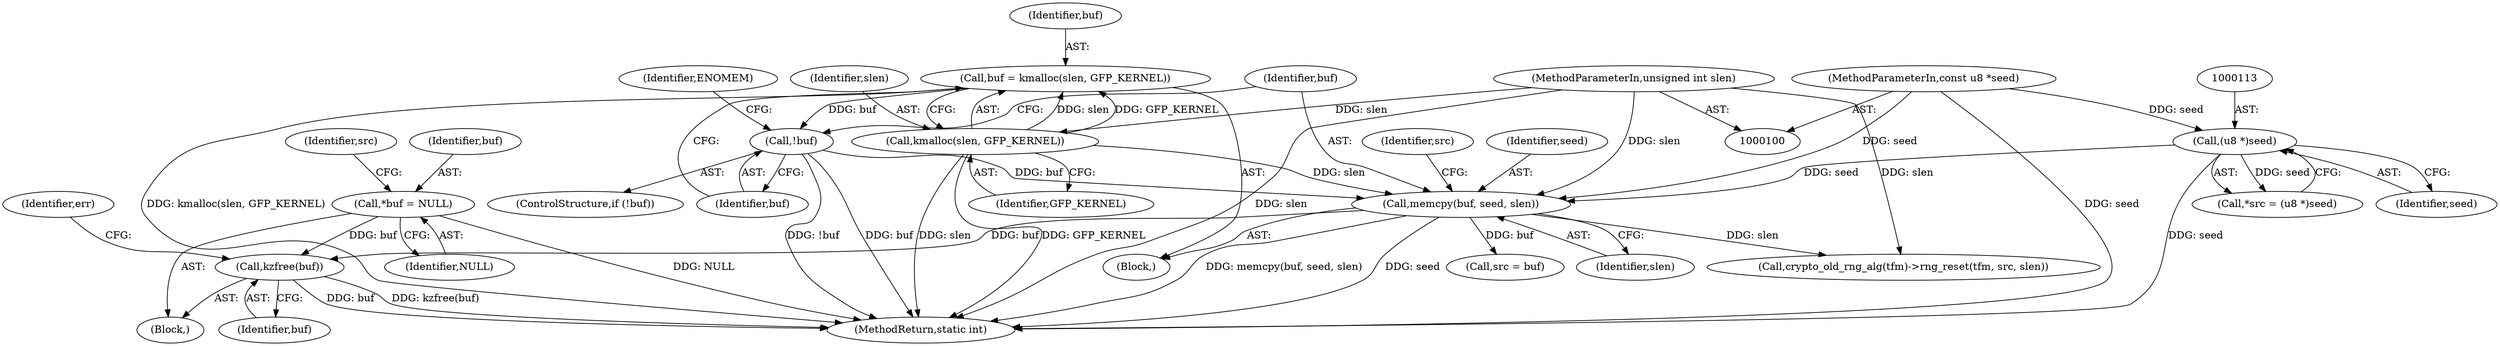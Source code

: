 digraph "1_linux_94f1bb15bed84ad6c893916b7e7b9db6f1d7eec6_3@API" {
"1000143" [label="(Call,kzfree(buf))"];
"1000106" [label="(Call,*buf = NULL)"];
"1000130" [label="(Call,memcpy(buf, seed, slen))"];
"1000125" [label="(Call,!buf)"];
"1000119" [label="(Call,buf = kmalloc(slen, GFP_KERNEL))"];
"1000121" [label="(Call,kmalloc(slen, GFP_KERNEL))"];
"1000103" [label="(MethodParameterIn,unsigned int slen)"];
"1000112" [label="(Call,(u8 *)seed)"];
"1000102" [label="(MethodParameterIn,const u8 *seed)"];
"1000118" [label="(Block,)"];
"1000143" [label="(Call,kzfree(buf))"];
"1000146" [label="(Identifier,err)"];
"1000125" [label="(Call,!buf)"];
"1000129" [label="(Identifier,ENOMEM)"];
"1000119" [label="(Call,buf = kmalloc(slen, GFP_KERNEL))"];
"1000103" [label="(MethodParameterIn,unsigned int slen)"];
"1000139" [label="(Call,crypto_old_rng_alg(tfm)->rng_reset(tfm, src, slen))"];
"1000130" [label="(Call,memcpy(buf, seed, slen))"];
"1000124" [label="(ControlStructure,if (!buf))"];
"1000114" [label="(Identifier,seed)"];
"1000104" [label="(Block,)"];
"1000111" [label="(Identifier,src)"];
"1000131" [label="(Identifier,buf)"];
"1000135" [label="(Identifier,src)"];
"1000123" [label="(Identifier,GFP_KERNEL)"];
"1000112" [label="(Call,(u8 *)seed)"];
"1000134" [label="(Call,src = buf)"];
"1000106" [label="(Call,*buf = NULL)"];
"1000121" [label="(Call,kmalloc(slen, GFP_KERNEL))"];
"1000132" [label="(Identifier,seed)"];
"1000102" [label="(MethodParameterIn,const u8 *seed)"];
"1000120" [label="(Identifier,buf)"];
"1000133" [label="(Identifier,slen)"];
"1000107" [label="(Identifier,buf)"];
"1000122" [label="(Identifier,slen)"];
"1000147" [label="(MethodReturn,static int)"];
"1000108" [label="(Identifier,NULL)"];
"1000110" [label="(Call,*src = (u8 *)seed)"];
"1000144" [label="(Identifier,buf)"];
"1000126" [label="(Identifier,buf)"];
"1000143" -> "1000104"  [label="AST: "];
"1000143" -> "1000144"  [label="CFG: "];
"1000144" -> "1000143"  [label="AST: "];
"1000146" -> "1000143"  [label="CFG: "];
"1000143" -> "1000147"  [label="DDG: buf"];
"1000143" -> "1000147"  [label="DDG: kzfree(buf)"];
"1000106" -> "1000143"  [label="DDG: buf"];
"1000130" -> "1000143"  [label="DDG: buf"];
"1000106" -> "1000104"  [label="AST: "];
"1000106" -> "1000108"  [label="CFG: "];
"1000107" -> "1000106"  [label="AST: "];
"1000108" -> "1000106"  [label="AST: "];
"1000111" -> "1000106"  [label="CFG: "];
"1000106" -> "1000147"  [label="DDG: NULL"];
"1000130" -> "1000118"  [label="AST: "];
"1000130" -> "1000133"  [label="CFG: "];
"1000131" -> "1000130"  [label="AST: "];
"1000132" -> "1000130"  [label="AST: "];
"1000133" -> "1000130"  [label="AST: "];
"1000135" -> "1000130"  [label="CFG: "];
"1000130" -> "1000147"  [label="DDG: memcpy(buf, seed, slen)"];
"1000130" -> "1000147"  [label="DDG: seed"];
"1000125" -> "1000130"  [label="DDG: buf"];
"1000112" -> "1000130"  [label="DDG: seed"];
"1000102" -> "1000130"  [label="DDG: seed"];
"1000121" -> "1000130"  [label="DDG: slen"];
"1000103" -> "1000130"  [label="DDG: slen"];
"1000130" -> "1000134"  [label="DDG: buf"];
"1000130" -> "1000139"  [label="DDG: slen"];
"1000125" -> "1000124"  [label="AST: "];
"1000125" -> "1000126"  [label="CFG: "];
"1000126" -> "1000125"  [label="AST: "];
"1000129" -> "1000125"  [label="CFG: "];
"1000131" -> "1000125"  [label="CFG: "];
"1000125" -> "1000147"  [label="DDG: !buf"];
"1000125" -> "1000147"  [label="DDG: buf"];
"1000119" -> "1000125"  [label="DDG: buf"];
"1000119" -> "1000118"  [label="AST: "];
"1000119" -> "1000121"  [label="CFG: "];
"1000120" -> "1000119"  [label="AST: "];
"1000121" -> "1000119"  [label="AST: "];
"1000126" -> "1000119"  [label="CFG: "];
"1000119" -> "1000147"  [label="DDG: kmalloc(slen, GFP_KERNEL)"];
"1000121" -> "1000119"  [label="DDG: slen"];
"1000121" -> "1000119"  [label="DDG: GFP_KERNEL"];
"1000121" -> "1000123"  [label="CFG: "];
"1000122" -> "1000121"  [label="AST: "];
"1000123" -> "1000121"  [label="AST: "];
"1000121" -> "1000147"  [label="DDG: GFP_KERNEL"];
"1000121" -> "1000147"  [label="DDG: slen"];
"1000103" -> "1000121"  [label="DDG: slen"];
"1000103" -> "1000100"  [label="AST: "];
"1000103" -> "1000147"  [label="DDG: slen"];
"1000103" -> "1000139"  [label="DDG: slen"];
"1000112" -> "1000110"  [label="AST: "];
"1000112" -> "1000114"  [label="CFG: "];
"1000113" -> "1000112"  [label="AST: "];
"1000114" -> "1000112"  [label="AST: "];
"1000110" -> "1000112"  [label="CFG: "];
"1000112" -> "1000147"  [label="DDG: seed"];
"1000112" -> "1000110"  [label="DDG: seed"];
"1000102" -> "1000112"  [label="DDG: seed"];
"1000102" -> "1000100"  [label="AST: "];
"1000102" -> "1000147"  [label="DDG: seed"];
}

